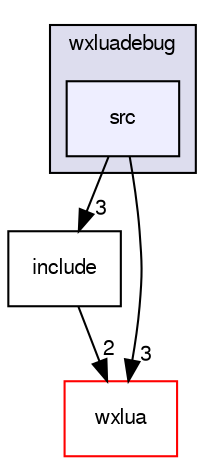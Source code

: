 digraph G {
  compound=true
  node [ fontsize="10", fontname="FreeSans"];
  edge [ labelfontsize="10", labelfontname="FreeSans"];
  subgraph clusterdir_cf470daeabd5035b695eccd689e0edbd {
    graph [ bgcolor="#ddddee", pencolor="black", label="wxluadebug" fontname="FreeSans", fontsize="10", URL="dir_cf470daeabd5035b695eccd689e0edbd.html"]
  dir_ad5e19fcea4c8ae5be8211526b26a3a5 [shape=box, label="src", style="filled", fillcolor="#eeeeff", pencolor="black", URL="dir_ad5e19fcea4c8ae5be8211526b26a3a5.html"];
  }
  dir_7cfce83e8155d1168953975fd16ca4b2 [shape=box label="include" URL="dir_7cfce83e8155d1168953975fd16ca4b2.html"];
  dir_b59b58daa92d206701e75411b2cef894 [shape=box label="wxlua" fillcolor="white" style="filled" color="red" URL="dir_b59b58daa92d206701e75411b2cef894.html"];
  dir_7cfce83e8155d1168953975fd16ca4b2->dir_b59b58daa92d206701e75411b2cef894 [headlabel="2", labeldistance=1.5 headhref="dir_000008_000001.html"];
  dir_ad5e19fcea4c8ae5be8211526b26a3a5->dir_7cfce83e8155d1168953975fd16ca4b2 [headlabel="3", labeldistance=1.5 headhref="dir_000005_000008.html"];
  dir_ad5e19fcea4c8ae5be8211526b26a3a5->dir_b59b58daa92d206701e75411b2cef894 [headlabel="3", labeldistance=1.5 headhref="dir_000005_000001.html"];
}
